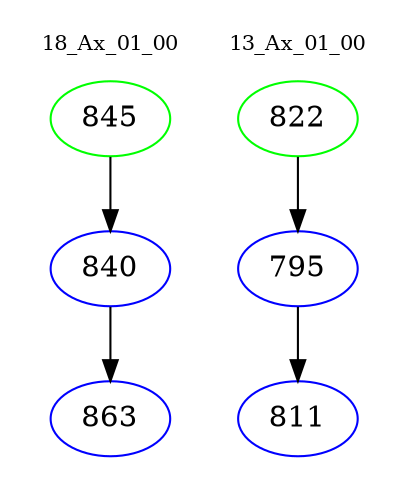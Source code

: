 digraph{
subgraph cluster_0 {
color = white
label = "18_Ax_01_00";
fontsize=10;
T0_845 [label="845", color="green"]
T0_845 -> T0_840 [color="black"]
T0_840 [label="840", color="blue"]
T0_840 -> T0_863 [color="black"]
T0_863 [label="863", color="blue"]
}
subgraph cluster_1 {
color = white
label = "13_Ax_01_00";
fontsize=10;
T1_822 [label="822", color="green"]
T1_822 -> T1_795 [color="black"]
T1_795 [label="795", color="blue"]
T1_795 -> T1_811 [color="black"]
T1_811 [label="811", color="blue"]
}
}
